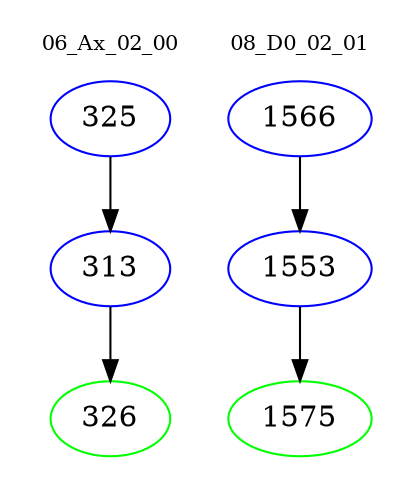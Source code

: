 digraph{
subgraph cluster_0 {
color = white
label = "06_Ax_02_00";
fontsize=10;
T0_325 [label="325", color="blue"]
T0_325 -> T0_313 [color="black"]
T0_313 [label="313", color="blue"]
T0_313 -> T0_326 [color="black"]
T0_326 [label="326", color="green"]
}
subgraph cluster_1 {
color = white
label = "08_D0_02_01";
fontsize=10;
T1_1566 [label="1566", color="blue"]
T1_1566 -> T1_1553 [color="black"]
T1_1553 [label="1553", color="blue"]
T1_1553 -> T1_1575 [color="black"]
T1_1575 [label="1575", color="green"]
}
}
